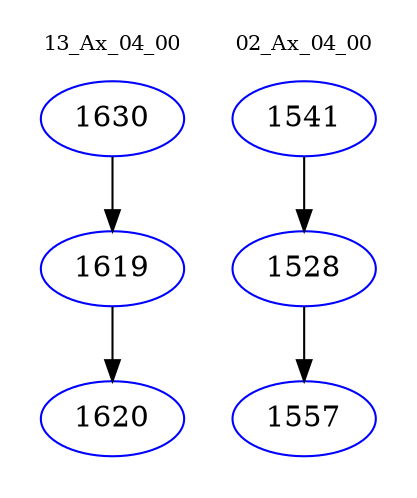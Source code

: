 digraph{
subgraph cluster_0 {
color = white
label = "13_Ax_04_00";
fontsize=10;
T0_1630 [label="1630", color="blue"]
T0_1630 -> T0_1619 [color="black"]
T0_1619 [label="1619", color="blue"]
T0_1619 -> T0_1620 [color="black"]
T0_1620 [label="1620", color="blue"]
}
subgraph cluster_1 {
color = white
label = "02_Ax_04_00";
fontsize=10;
T1_1541 [label="1541", color="blue"]
T1_1541 -> T1_1528 [color="black"]
T1_1528 [label="1528", color="blue"]
T1_1528 -> T1_1557 [color="black"]
T1_1557 [label="1557", color="blue"]
}
}
